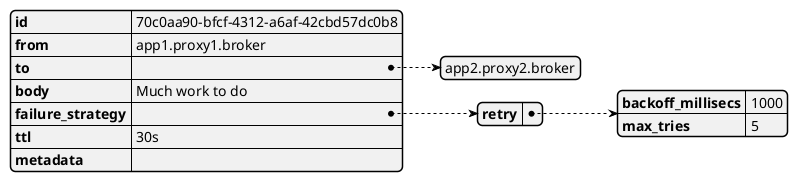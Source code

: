 @startjson

{
  "id": "70c0aa90-bfcf-4312-a6af-42cbd57dc0b8",
  "from": "app1.proxy1.broker",
  "to": [
      "app2.proxy2.broker"
      ],
  "body": "Much work to do",
  "failure_strategy": {
    "retry": {
      "backoff_millisecs": 1000,
      "max_tries": 5
    }
  },
  "ttl": "30s",
  "metadata": ""
}

@endjson